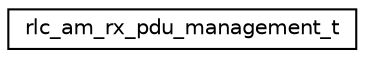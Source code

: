 digraph "Graphical Class Hierarchy"
{
 // LATEX_PDF_SIZE
  edge [fontname="Helvetica",fontsize="10",labelfontname="Helvetica",labelfontsize="10"];
  node [fontname="Helvetica",fontsize="10",shape=record];
  rankdir="LR";
  Node0 [label="rlc_am_rx_pdu_management_t",height=0.2,width=0.4,color="black", fillcolor="white", style="filled",URL="$structrlc__am__rx__pdu__management__t.html",tooltip="Structure for storing decoded informations from the header of a AMD PDU or AMD PDU segment and inform..."];
}
